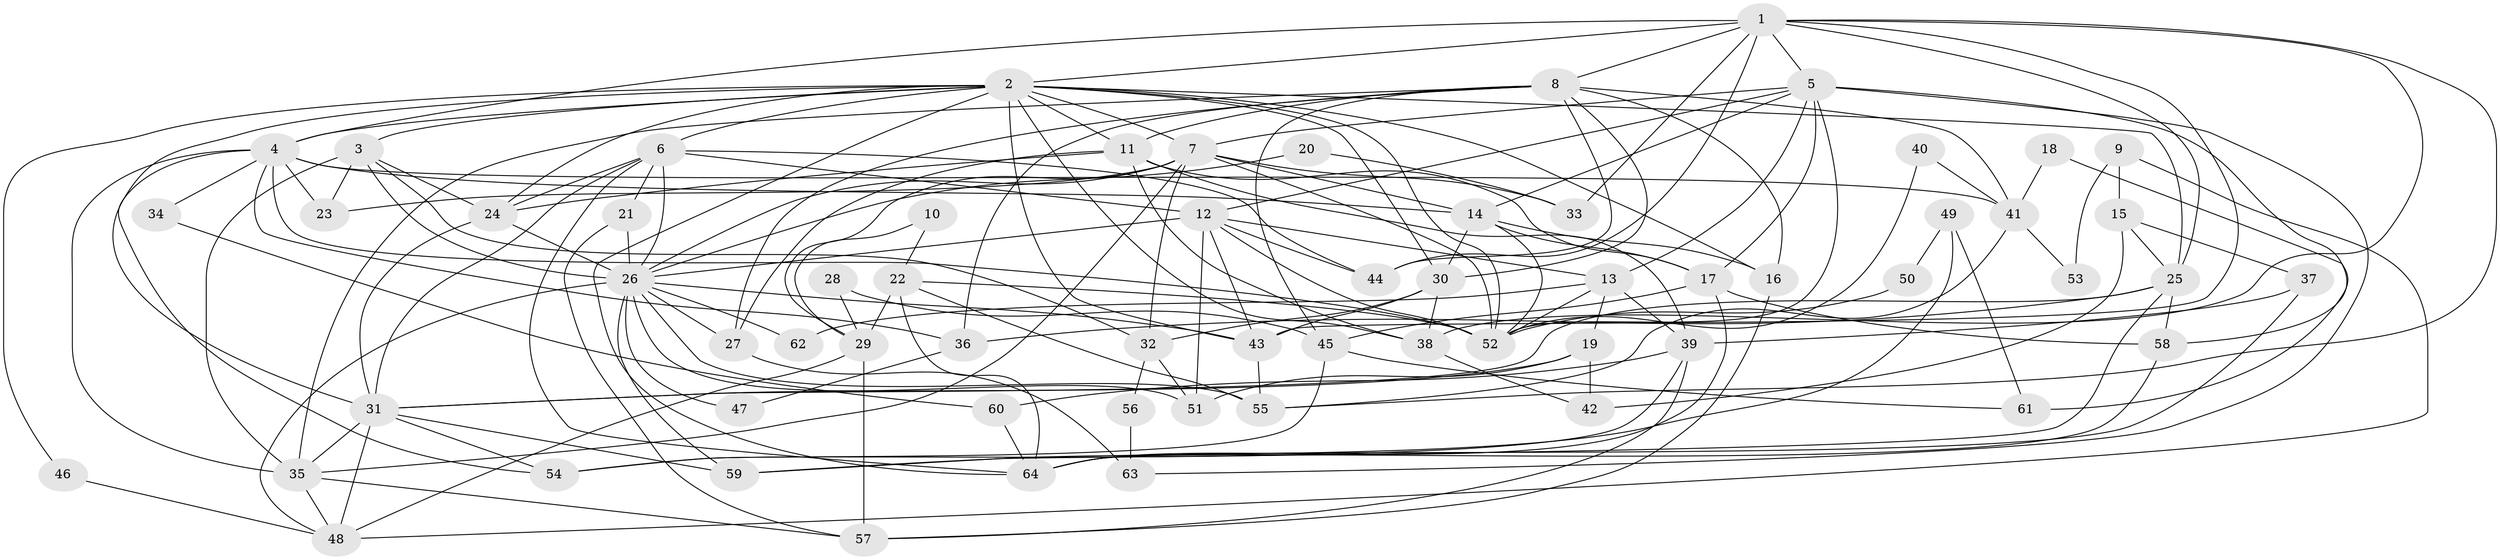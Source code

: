 // original degree distribution, {4: 0.28125, 5: 0.15625, 3: 0.25, 7: 0.0390625, 2: 0.15625, 6: 0.09375, 8: 0.015625, 9: 0.0078125}
// Generated by graph-tools (version 1.1) at 2025/35/03/09/25 02:35:53]
// undirected, 64 vertices, 167 edges
graph export_dot {
graph [start="1"]
  node [color=gray90,style=filled];
  1;
  2;
  3;
  4;
  5;
  6;
  7;
  8;
  9;
  10;
  11;
  12;
  13;
  14;
  15;
  16;
  17;
  18;
  19;
  20;
  21;
  22;
  23;
  24;
  25;
  26;
  27;
  28;
  29;
  30;
  31;
  32;
  33;
  34;
  35;
  36;
  37;
  38;
  39;
  40;
  41;
  42;
  43;
  44;
  45;
  46;
  47;
  48;
  49;
  50;
  51;
  52;
  53;
  54;
  55;
  56;
  57;
  58;
  59;
  60;
  61;
  62;
  63;
  64;
  1 -- 2 [weight=1.0];
  1 -- 4 [weight=1.0];
  1 -- 5 [weight=1.0];
  1 -- 8 [weight=3.0];
  1 -- 25 [weight=1.0];
  1 -- 33 [weight=1.0];
  1 -- 38 [weight=1.0];
  1 -- 43 [weight=2.0];
  1 -- 44 [weight=1.0];
  1 -- 55 [weight=1.0];
  2 -- 3 [weight=2.0];
  2 -- 4 [weight=1.0];
  2 -- 6 [weight=1.0];
  2 -- 7 [weight=1.0];
  2 -- 11 [weight=1.0];
  2 -- 16 [weight=1.0];
  2 -- 24 [weight=1.0];
  2 -- 25 [weight=2.0];
  2 -- 30 [weight=1.0];
  2 -- 31 [weight=1.0];
  2 -- 38 [weight=1.0];
  2 -- 43 [weight=1.0];
  2 -- 46 [weight=1.0];
  2 -- 52 [weight=1.0];
  2 -- 64 [weight=2.0];
  3 -- 23 [weight=1.0];
  3 -- 24 [weight=1.0];
  3 -- 26 [weight=1.0];
  3 -- 32 [weight=1.0];
  3 -- 35 [weight=2.0];
  4 -- 14 [weight=1.0];
  4 -- 23 [weight=1.0];
  4 -- 34 [weight=1.0];
  4 -- 35 [weight=1.0];
  4 -- 36 [weight=2.0];
  4 -- 41 [weight=1.0];
  4 -- 52 [weight=1.0];
  4 -- 54 [weight=1.0];
  5 -- 7 [weight=2.0];
  5 -- 12 [weight=1.0];
  5 -- 13 [weight=1.0];
  5 -- 14 [weight=1.0];
  5 -- 17 [weight=1.0];
  5 -- 52 [weight=1.0];
  5 -- 58 [weight=1.0];
  5 -- 63 [weight=1.0];
  6 -- 12 [weight=2.0];
  6 -- 21 [weight=1.0];
  6 -- 24 [weight=1.0];
  6 -- 26 [weight=1.0];
  6 -- 31 [weight=1.0];
  6 -- 44 [weight=1.0];
  6 -- 64 [weight=1.0];
  7 -- 14 [weight=1.0];
  7 -- 23 [weight=1.0];
  7 -- 26 [weight=1.0];
  7 -- 29 [weight=1.0];
  7 -- 32 [weight=2.0];
  7 -- 33 [weight=1.0];
  7 -- 35 [weight=2.0];
  7 -- 52 [weight=1.0];
  8 -- 11 [weight=1.0];
  8 -- 16 [weight=1.0];
  8 -- 27 [weight=1.0];
  8 -- 30 [weight=1.0];
  8 -- 35 [weight=2.0];
  8 -- 36 [weight=1.0];
  8 -- 41 [weight=1.0];
  8 -- 44 [weight=1.0];
  8 -- 45 [weight=1.0];
  9 -- 15 [weight=1.0];
  9 -- 48 [weight=1.0];
  9 -- 53 [weight=1.0];
  10 -- 22 [weight=1.0];
  10 -- 29 [weight=1.0];
  11 -- 17 [weight=1.0];
  11 -- 24 [weight=1.0];
  11 -- 27 [weight=1.0];
  11 -- 38 [weight=1.0];
  11 -- 39 [weight=1.0];
  12 -- 13 [weight=2.0];
  12 -- 26 [weight=1.0];
  12 -- 43 [weight=1.0];
  12 -- 44 [weight=1.0];
  12 -- 51 [weight=1.0];
  12 -- 52 [weight=1.0];
  13 -- 19 [weight=1.0];
  13 -- 39 [weight=1.0];
  13 -- 52 [weight=1.0];
  13 -- 62 [weight=1.0];
  14 -- 16 [weight=1.0];
  14 -- 17 [weight=1.0];
  14 -- 30 [weight=1.0];
  14 -- 52 [weight=1.0];
  15 -- 25 [weight=1.0];
  15 -- 37 [weight=1.0];
  15 -- 42 [weight=1.0];
  16 -- 57 [weight=1.0];
  17 -- 45 [weight=1.0];
  17 -- 58 [weight=1.0];
  17 -- 64 [weight=1.0];
  18 -- 41 [weight=1.0];
  18 -- 61 [weight=1.0];
  19 -- 31 [weight=1.0];
  19 -- 42 [weight=1.0];
  19 -- 51 [weight=1.0];
  20 -- 26 [weight=1.0];
  20 -- 33 [weight=1.0];
  21 -- 26 [weight=1.0];
  21 -- 57 [weight=1.0];
  22 -- 29 [weight=1.0];
  22 -- 52 [weight=1.0];
  22 -- 55 [weight=1.0];
  22 -- 64 [weight=1.0];
  24 -- 26 [weight=1.0];
  24 -- 31 [weight=2.0];
  25 -- 31 [weight=2.0];
  25 -- 36 [weight=1.0];
  25 -- 58 [weight=1.0];
  25 -- 59 [weight=1.0];
  26 -- 27 [weight=1.0];
  26 -- 43 [weight=2.0];
  26 -- 47 [weight=1.0];
  26 -- 48 [weight=1.0];
  26 -- 51 [weight=2.0];
  26 -- 55 [weight=1.0];
  26 -- 59 [weight=1.0];
  26 -- 62 [weight=1.0];
  27 -- 63 [weight=1.0];
  28 -- 29 [weight=1.0];
  28 -- 45 [weight=1.0];
  29 -- 48 [weight=1.0];
  29 -- 57 [weight=1.0];
  30 -- 32 [weight=3.0];
  30 -- 38 [weight=1.0];
  30 -- 43 [weight=1.0];
  31 -- 35 [weight=1.0];
  31 -- 48 [weight=1.0];
  31 -- 54 [weight=1.0];
  31 -- 59 [weight=1.0];
  32 -- 51 [weight=2.0];
  32 -- 56 [weight=1.0];
  34 -- 60 [weight=1.0];
  35 -- 48 [weight=1.0];
  35 -- 57 [weight=1.0];
  36 -- 47 [weight=1.0];
  37 -- 39 [weight=1.0];
  37 -- 64 [weight=1.0];
  38 -- 42 [weight=1.0];
  39 -- 54 [weight=1.0];
  39 -- 57 [weight=1.0];
  39 -- 60 [weight=1.0];
  40 -- 41 [weight=1.0];
  40 -- 52 [weight=1.0];
  41 -- 53 [weight=1.0];
  41 -- 55 [weight=1.0];
  43 -- 55 [weight=1.0];
  45 -- 54 [weight=1.0];
  45 -- 61 [weight=1.0];
  46 -- 48 [weight=1.0];
  49 -- 50 [weight=1.0];
  49 -- 59 [weight=1.0];
  49 -- 61 [weight=1.0];
  50 -- 52 [weight=1.0];
  56 -- 63 [weight=1.0];
  58 -- 64 [weight=1.0];
  60 -- 64 [weight=1.0];
}
